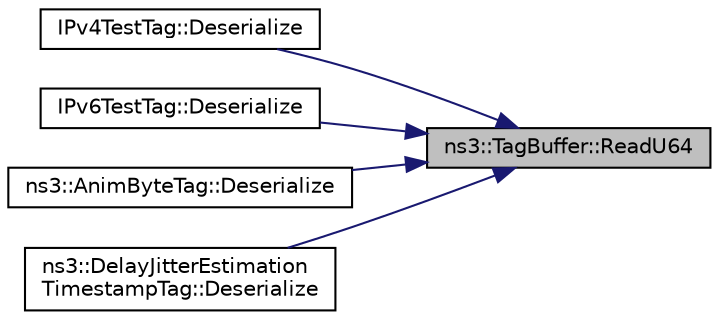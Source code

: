 digraph "ns3::TagBuffer::ReadU64"
{
 // LATEX_PDF_SIZE
  edge [fontname="Helvetica",fontsize="10",labelfontname="Helvetica",labelfontsize="10"];
  node [fontname="Helvetica",fontsize="10",shape=record];
  rankdir="RL";
  Node1 [label="ns3::TagBuffer::ReadU64",height=0.2,width=0.4,color="black", fillcolor="grey75", style="filled", fontcolor="black",tooltip=" "];
  Node1 -> Node2 [dir="back",color="midnightblue",fontsize="10",style="solid",fontname="Helvetica"];
  Node2 [label="IPv4TestTag::Deserialize",height=0.2,width=0.4,color="black", fillcolor="white", style="filled",URL="$class_i_pv4_test_tag.html#ad92f20b05b7267ff72199c0efdfa19ad",tooltip=" "];
  Node1 -> Node3 [dir="back",color="midnightblue",fontsize="10",style="solid",fontname="Helvetica"];
  Node3 [label="IPv6TestTag::Deserialize",height=0.2,width=0.4,color="black", fillcolor="white", style="filled",URL="$class_i_pv6_test_tag.html#a526dea351ae6171dab24c809c189ebb1",tooltip=" "];
  Node1 -> Node4 [dir="back",color="midnightblue",fontsize="10",style="solid",fontname="Helvetica"];
  Node4 [label="ns3::AnimByteTag::Deserialize",height=0.2,width=0.4,color="black", fillcolor="white", style="filled",URL="$classns3_1_1_anim_byte_tag.html#a559897af13264a8c9b15ec430a96f4d0",tooltip="Deserialize function."];
  Node1 -> Node5 [dir="back",color="midnightblue",fontsize="10",style="solid",fontname="Helvetica"];
  Node5 [label="ns3::DelayJitterEstimation\lTimestampTag::Deserialize",height=0.2,width=0.4,color="black", fillcolor="white", style="filled",URL="$classns3_1_1_delay_jitter_estimation_timestamp_tag.html#a30d366febfd7c00f87a9b2e5356b3135",tooltip=" "];
}
